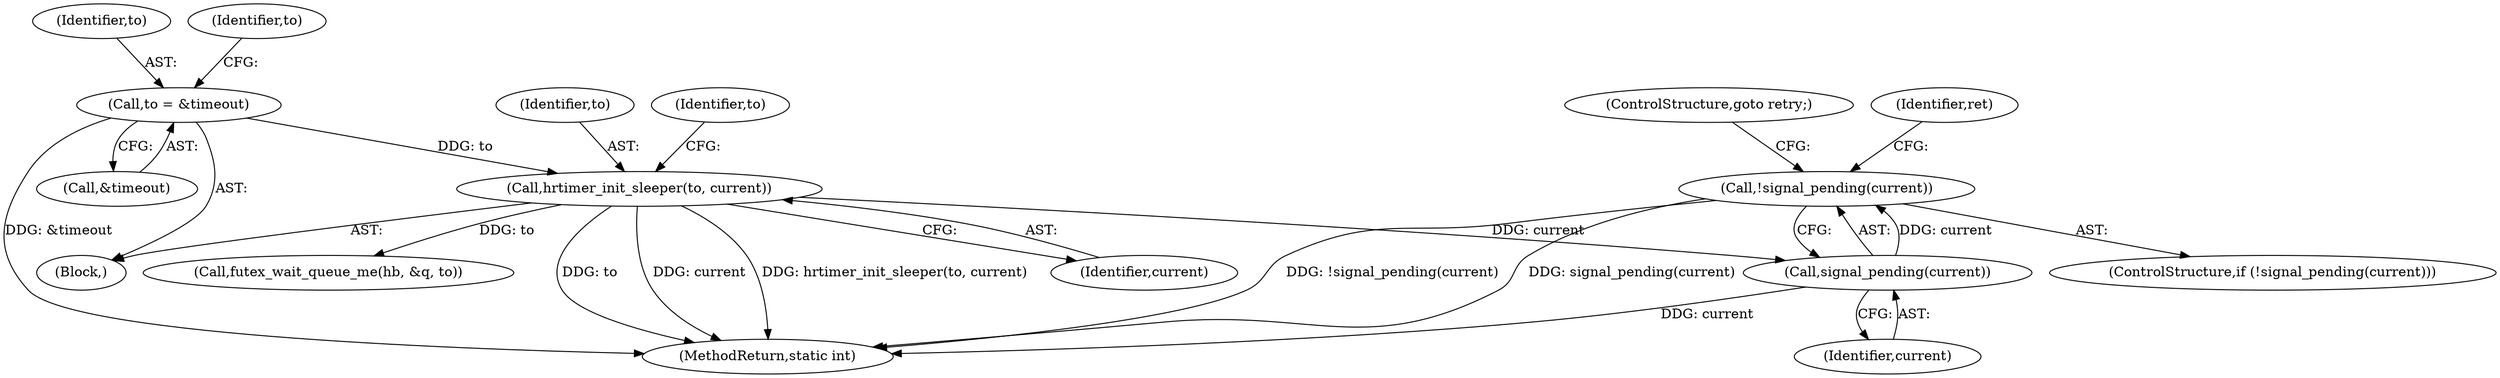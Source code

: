 digraph "0_linux_7ada876a8703f23befbb20a7465a702ee39b1704@API" {
"1000219" [label="(Call,!signal_pending(current))"];
"1000220" [label="(Call,signal_pending(current))"];
"1000165" [label="(Call,hrtimer_init_sleeper(to, current))"];
"1000151" [label="(Call,to = &timeout)"];
"1000222" [label="(ControlStructure,goto retry;)"];
"1000166" [label="(Identifier,to)"];
"1000153" [label="(Call,&timeout)"];
"1000192" [label="(Call,futex_wait_queue_me(hb, &q, to))"];
"1000152" [label="(Identifier,to)"];
"1000171" [label="(Identifier,to)"];
"1000218" [label="(ControlStructure,if (!signal_pending(current)))"];
"1000224" [label="(Identifier,ret)"];
"1000165" [label="(Call,hrtimer_init_sleeper(to, current))"];
"1000150" [label="(Block,)"];
"1000220" [label="(Call,signal_pending(current))"];
"1000319" [label="(MethodReturn,static int)"];
"1000221" [label="(Identifier,current)"];
"1000219" [label="(Call,!signal_pending(current))"];
"1000158" [label="(Identifier,to)"];
"1000151" [label="(Call,to = &timeout)"];
"1000167" [label="(Identifier,current)"];
"1000219" -> "1000218"  [label="AST: "];
"1000219" -> "1000220"  [label="CFG: "];
"1000220" -> "1000219"  [label="AST: "];
"1000222" -> "1000219"  [label="CFG: "];
"1000224" -> "1000219"  [label="CFG: "];
"1000219" -> "1000319"  [label="DDG: !signal_pending(current)"];
"1000219" -> "1000319"  [label="DDG: signal_pending(current)"];
"1000220" -> "1000219"  [label="DDG: current"];
"1000220" -> "1000221"  [label="CFG: "];
"1000221" -> "1000220"  [label="AST: "];
"1000220" -> "1000319"  [label="DDG: current"];
"1000165" -> "1000220"  [label="DDG: current"];
"1000165" -> "1000150"  [label="AST: "];
"1000165" -> "1000167"  [label="CFG: "];
"1000166" -> "1000165"  [label="AST: "];
"1000167" -> "1000165"  [label="AST: "];
"1000171" -> "1000165"  [label="CFG: "];
"1000165" -> "1000319"  [label="DDG: to"];
"1000165" -> "1000319"  [label="DDG: current"];
"1000165" -> "1000319"  [label="DDG: hrtimer_init_sleeper(to, current)"];
"1000151" -> "1000165"  [label="DDG: to"];
"1000165" -> "1000192"  [label="DDG: to"];
"1000151" -> "1000150"  [label="AST: "];
"1000151" -> "1000153"  [label="CFG: "];
"1000152" -> "1000151"  [label="AST: "];
"1000153" -> "1000151"  [label="AST: "];
"1000158" -> "1000151"  [label="CFG: "];
"1000151" -> "1000319"  [label="DDG: &timeout"];
}
